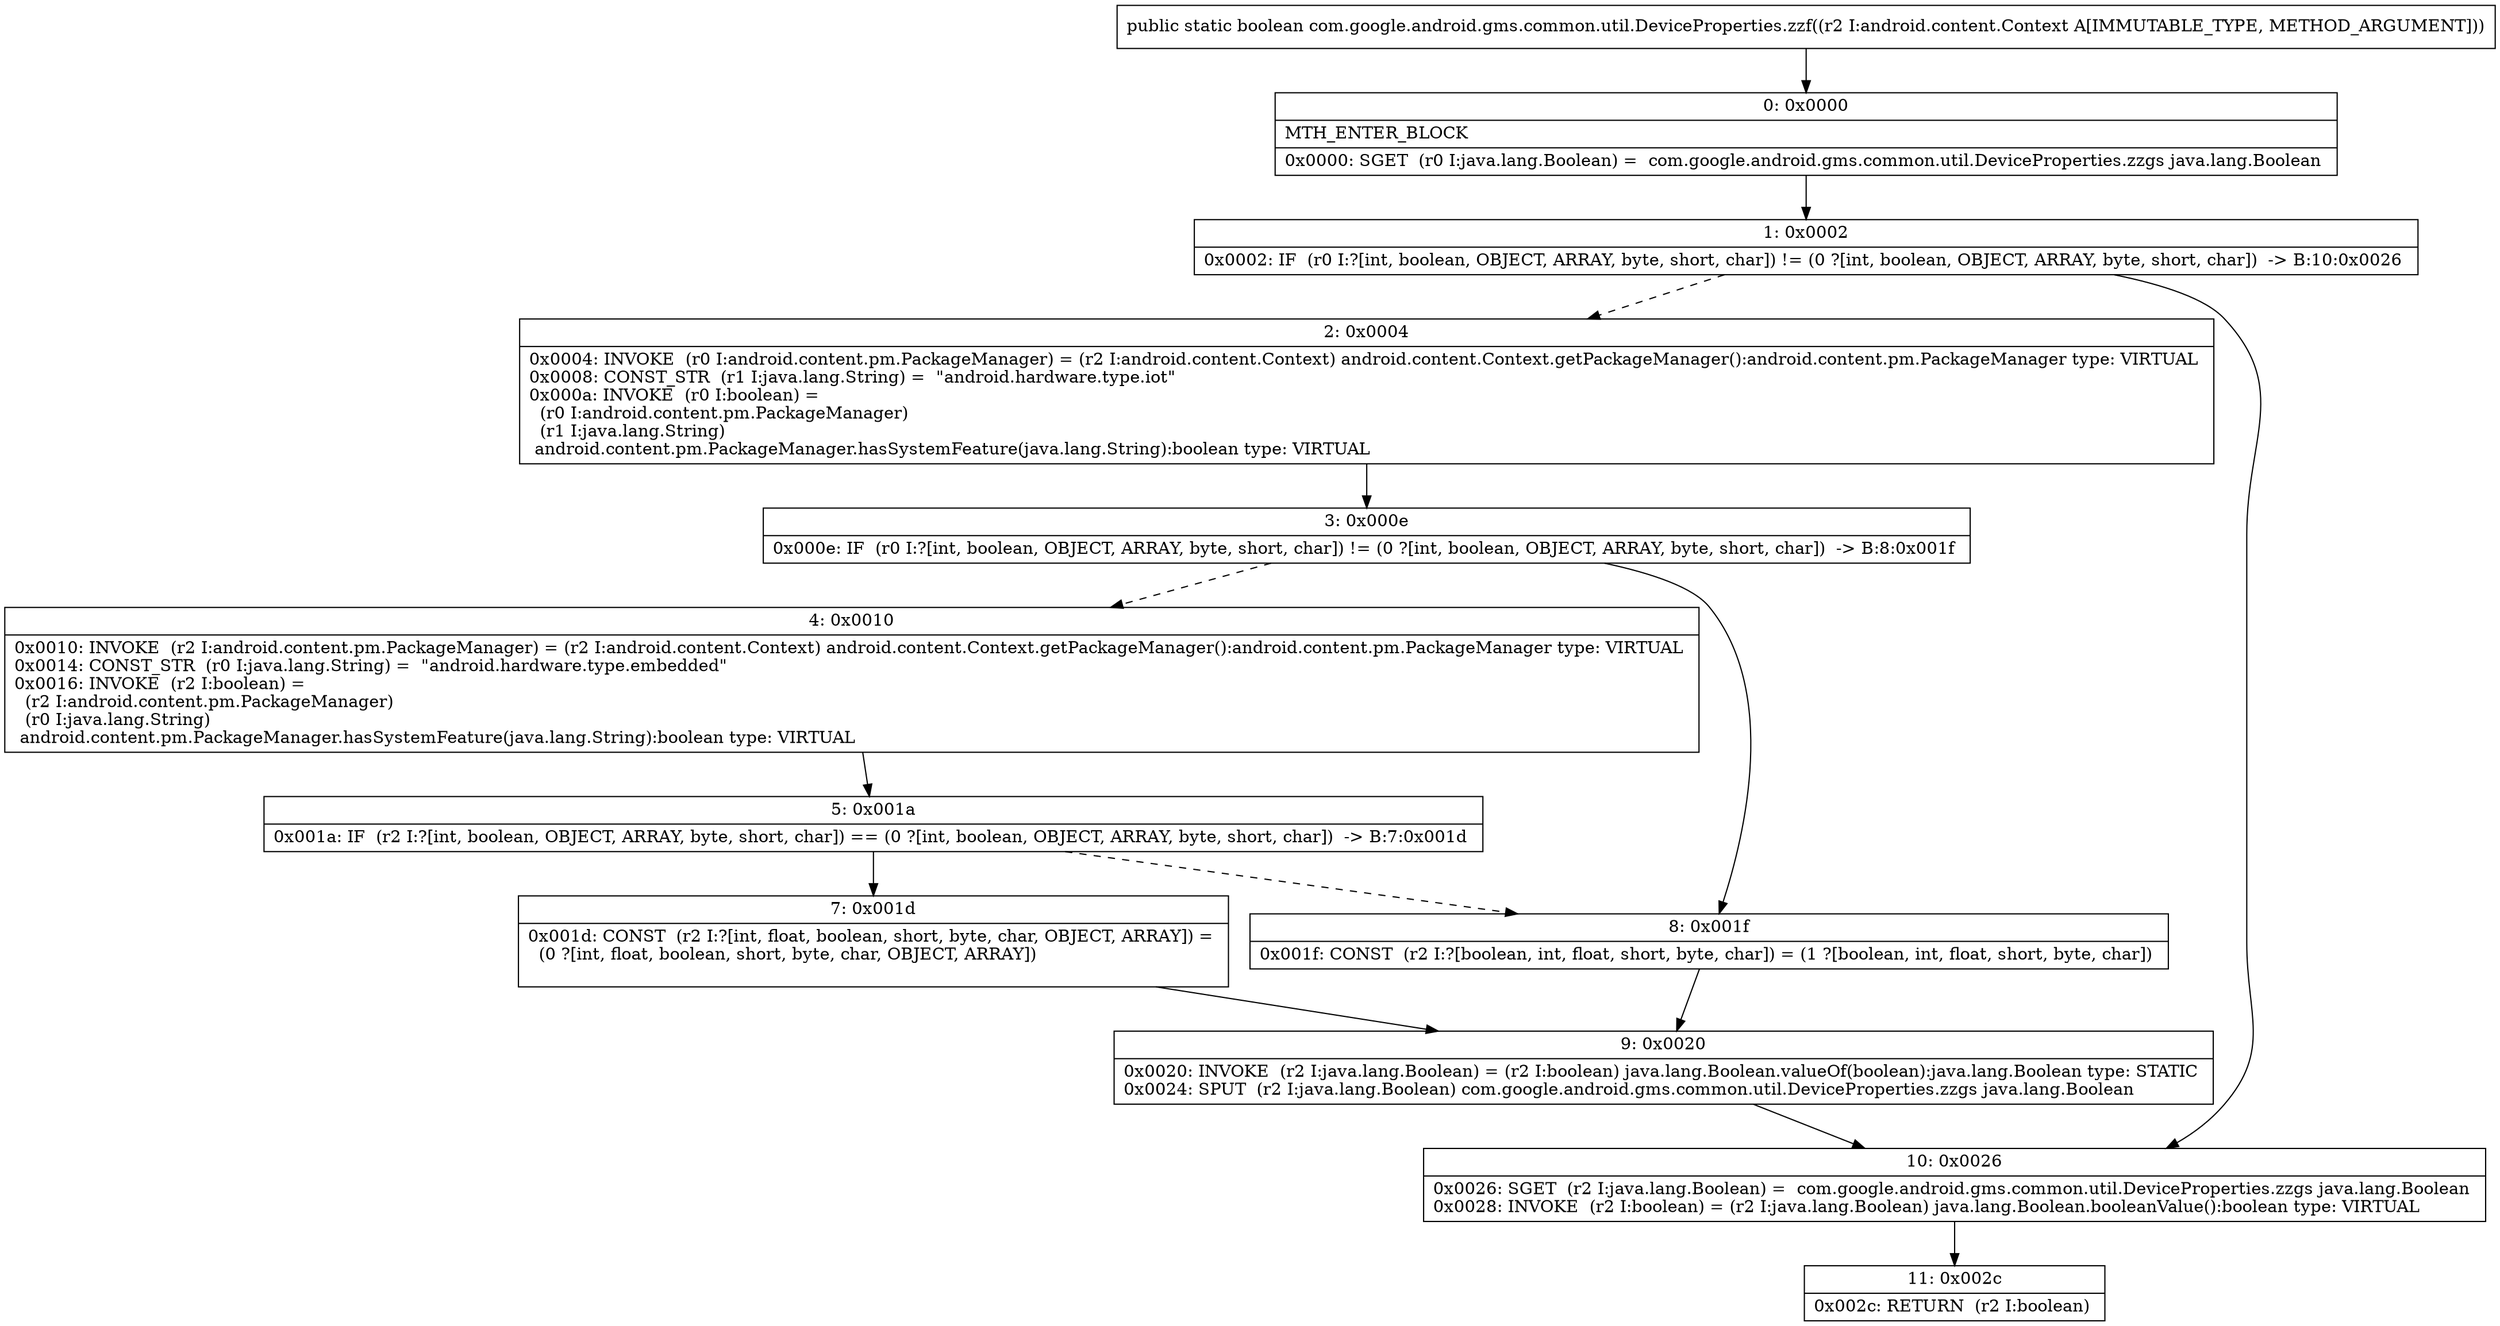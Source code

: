 digraph "CFG forcom.google.android.gms.common.util.DeviceProperties.zzf(Landroid\/content\/Context;)Z" {
Node_0 [shape=record,label="{0\:\ 0x0000|MTH_ENTER_BLOCK\l|0x0000: SGET  (r0 I:java.lang.Boolean) =  com.google.android.gms.common.util.DeviceProperties.zzgs java.lang.Boolean \l}"];
Node_1 [shape=record,label="{1\:\ 0x0002|0x0002: IF  (r0 I:?[int, boolean, OBJECT, ARRAY, byte, short, char]) != (0 ?[int, boolean, OBJECT, ARRAY, byte, short, char])  \-\> B:10:0x0026 \l}"];
Node_2 [shape=record,label="{2\:\ 0x0004|0x0004: INVOKE  (r0 I:android.content.pm.PackageManager) = (r2 I:android.content.Context) android.content.Context.getPackageManager():android.content.pm.PackageManager type: VIRTUAL \l0x0008: CONST_STR  (r1 I:java.lang.String) =  \"android.hardware.type.iot\" \l0x000a: INVOKE  (r0 I:boolean) = \l  (r0 I:android.content.pm.PackageManager)\l  (r1 I:java.lang.String)\l android.content.pm.PackageManager.hasSystemFeature(java.lang.String):boolean type: VIRTUAL \l}"];
Node_3 [shape=record,label="{3\:\ 0x000e|0x000e: IF  (r0 I:?[int, boolean, OBJECT, ARRAY, byte, short, char]) != (0 ?[int, boolean, OBJECT, ARRAY, byte, short, char])  \-\> B:8:0x001f \l}"];
Node_4 [shape=record,label="{4\:\ 0x0010|0x0010: INVOKE  (r2 I:android.content.pm.PackageManager) = (r2 I:android.content.Context) android.content.Context.getPackageManager():android.content.pm.PackageManager type: VIRTUAL \l0x0014: CONST_STR  (r0 I:java.lang.String) =  \"android.hardware.type.embedded\" \l0x0016: INVOKE  (r2 I:boolean) = \l  (r2 I:android.content.pm.PackageManager)\l  (r0 I:java.lang.String)\l android.content.pm.PackageManager.hasSystemFeature(java.lang.String):boolean type: VIRTUAL \l}"];
Node_5 [shape=record,label="{5\:\ 0x001a|0x001a: IF  (r2 I:?[int, boolean, OBJECT, ARRAY, byte, short, char]) == (0 ?[int, boolean, OBJECT, ARRAY, byte, short, char])  \-\> B:7:0x001d \l}"];
Node_7 [shape=record,label="{7\:\ 0x001d|0x001d: CONST  (r2 I:?[int, float, boolean, short, byte, char, OBJECT, ARRAY]) = \l  (0 ?[int, float, boolean, short, byte, char, OBJECT, ARRAY])\l \l}"];
Node_8 [shape=record,label="{8\:\ 0x001f|0x001f: CONST  (r2 I:?[boolean, int, float, short, byte, char]) = (1 ?[boolean, int, float, short, byte, char]) \l}"];
Node_9 [shape=record,label="{9\:\ 0x0020|0x0020: INVOKE  (r2 I:java.lang.Boolean) = (r2 I:boolean) java.lang.Boolean.valueOf(boolean):java.lang.Boolean type: STATIC \l0x0024: SPUT  (r2 I:java.lang.Boolean) com.google.android.gms.common.util.DeviceProperties.zzgs java.lang.Boolean \l}"];
Node_10 [shape=record,label="{10\:\ 0x0026|0x0026: SGET  (r2 I:java.lang.Boolean) =  com.google.android.gms.common.util.DeviceProperties.zzgs java.lang.Boolean \l0x0028: INVOKE  (r2 I:boolean) = (r2 I:java.lang.Boolean) java.lang.Boolean.booleanValue():boolean type: VIRTUAL \l}"];
Node_11 [shape=record,label="{11\:\ 0x002c|0x002c: RETURN  (r2 I:boolean) \l}"];
MethodNode[shape=record,label="{public static boolean com.google.android.gms.common.util.DeviceProperties.zzf((r2 I:android.content.Context A[IMMUTABLE_TYPE, METHOD_ARGUMENT])) }"];
MethodNode -> Node_0;
Node_0 -> Node_1;
Node_1 -> Node_2[style=dashed];
Node_1 -> Node_10;
Node_2 -> Node_3;
Node_3 -> Node_4[style=dashed];
Node_3 -> Node_8;
Node_4 -> Node_5;
Node_5 -> Node_7;
Node_5 -> Node_8[style=dashed];
Node_7 -> Node_9;
Node_8 -> Node_9;
Node_9 -> Node_10;
Node_10 -> Node_11;
}

